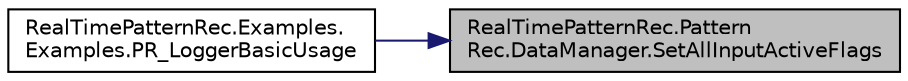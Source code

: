 digraph "RealTimePatternRec.PatternRec.DataManager.SetAllInputActiveFlags"
{
 // LATEX_PDF_SIZE
  edge [fontname="Helvetica",fontsize="10",labelfontname="Helvetica",labelfontsize="10"];
  node [fontname="Helvetica",fontsize="10",shape=record];
  rankdir="RL";
  Node1 [label="RealTimePatternRec.Pattern\lRec.DataManager.SetAllInputActiveFlags",height=0.2,width=0.4,color="black", fillcolor="grey75", style="filled", fontcolor="black",tooltip="sets all input active flags"];
  Node1 -> Node2 [dir="back",color="midnightblue",fontsize="10",style="solid"];
  Node2 [label="RealTimePatternRec.Examples.\lExamples.PR_LoggerBasicUsage",height=0.2,width=0.4,color="black", fillcolor="white", style="filled",URL="$class_real_time_pattern_rec_1_1_examples_1_1_examples.html#a095c921794555809e57339be2aa8013d",tooltip=" "];
}
